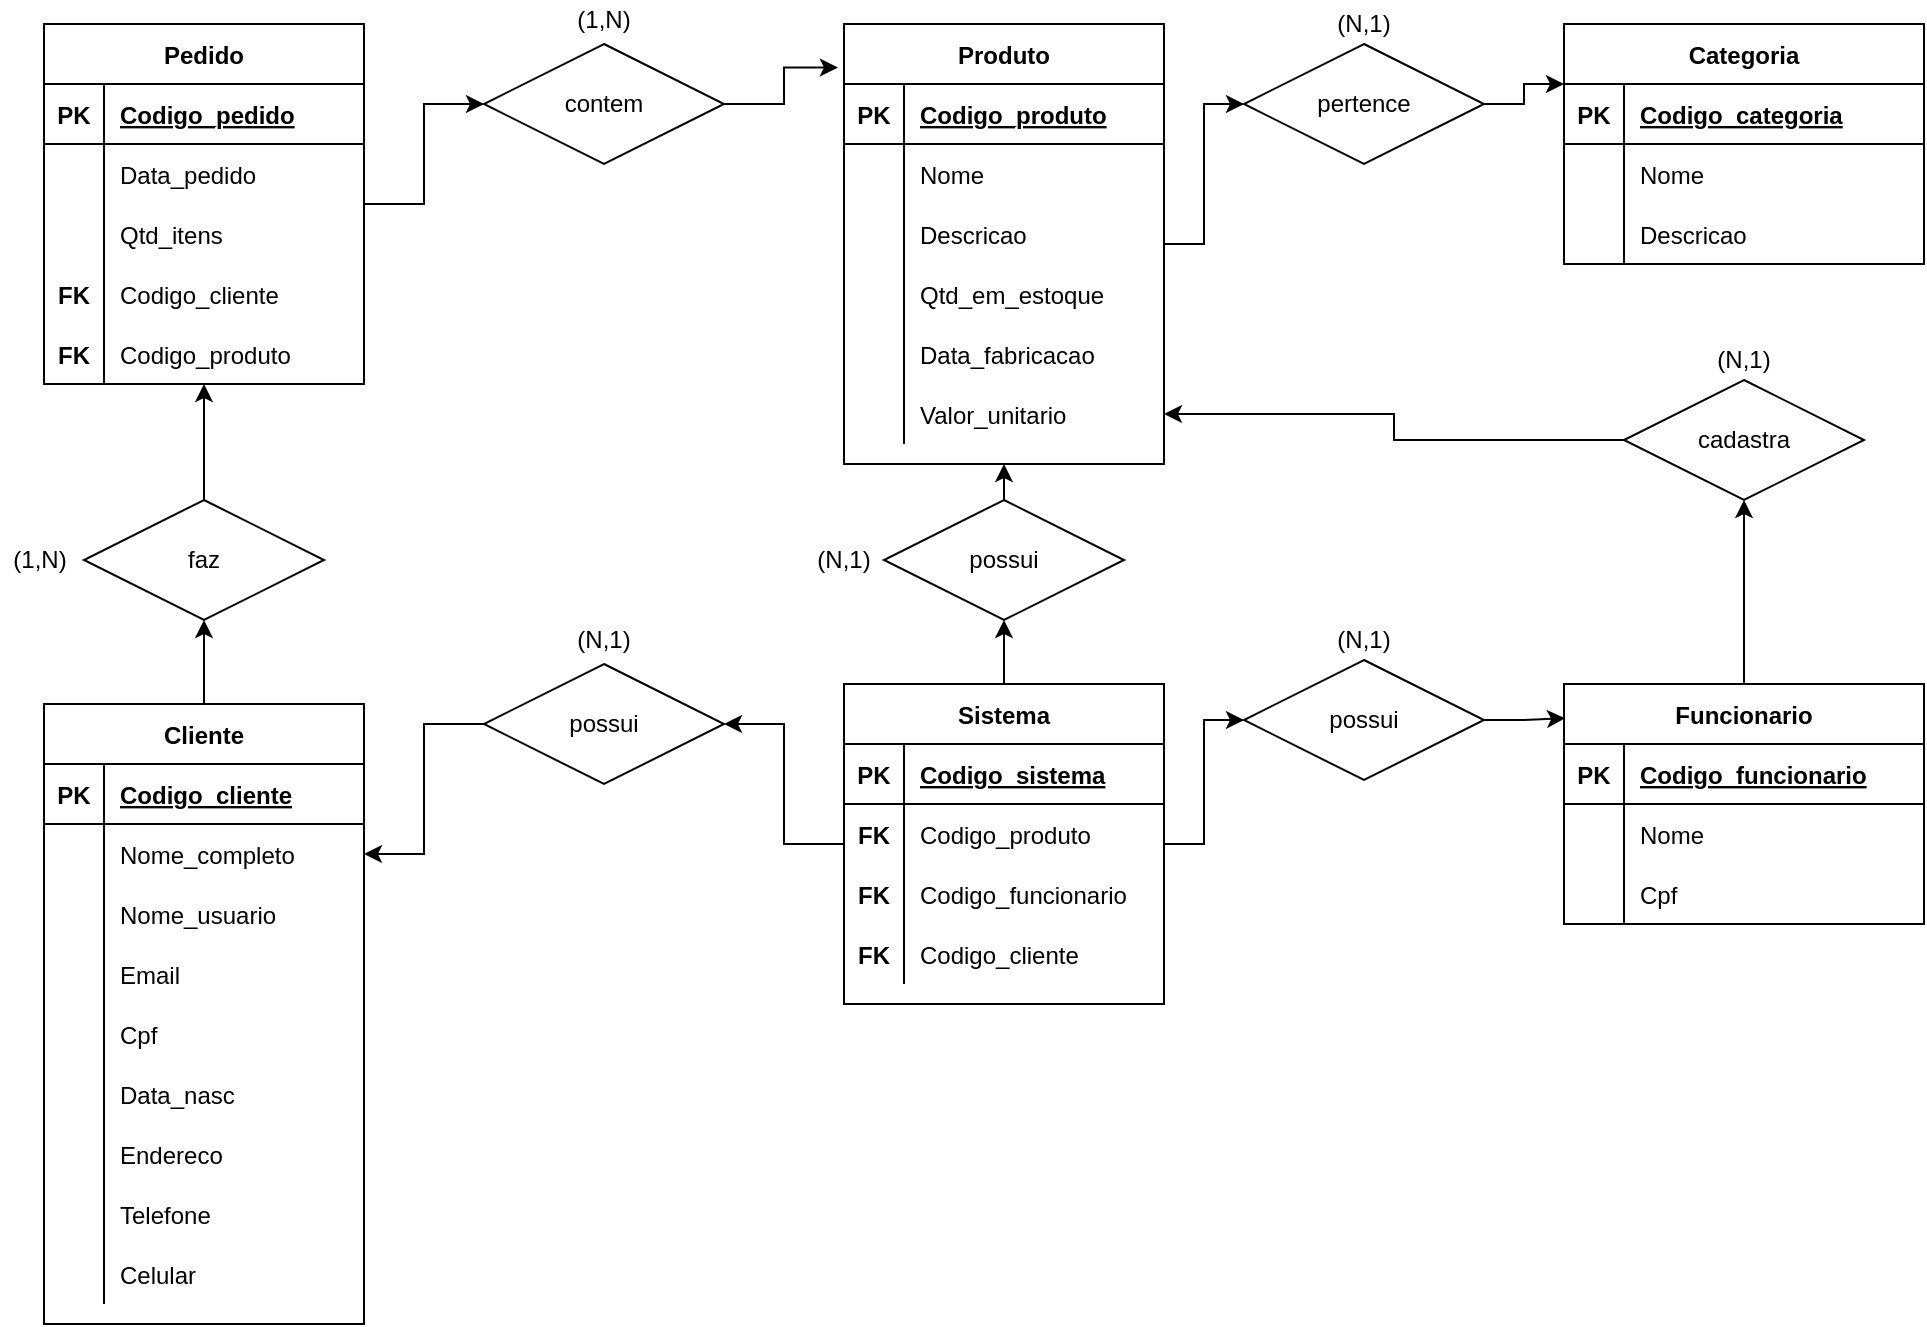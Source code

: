 <mxfile version="15.2.4" type="google"><diagram id="bGlInWGtQ3jvMYXbzKQu" name="Page-1"><mxGraphModel dx="595" dy="433" grid="1" gridSize="10" guides="1" tooltips="1" connect="1" arrows="1" fold="1" page="1" pageScale="1" pageWidth="1169" pageHeight="1654" math="0" shadow="0"><root><mxCell id="0"/><mxCell id="1" parent="0"/><mxCell id="b1ZnW-hbTAdWIvBd6Wt8-284" style="edgeStyle=orthogonalEdgeStyle;rounded=0;orthogonalLoop=1;jettySize=auto;html=1;" parent="1" source="b1ZnW-hbTAdWIvBd6Wt8-1" target="b1ZnW-hbTAdWIvBd6Wt8-283" edge="1"><mxGeometry relative="1" as="geometry"/></mxCell><mxCell id="b1ZnW-hbTAdWIvBd6Wt8-1" value="Produto" style="shape=table;startSize=30;container=1;collapsible=1;childLayout=tableLayout;fixedRows=1;rowLines=0;fontStyle=1;align=center;resizeLast=1;" parent="1" vertex="1"><mxGeometry x="480" y="20" width="160" height="220" as="geometry"/></mxCell><mxCell id="b1ZnW-hbTAdWIvBd6Wt8-2" value="" style="shape=partialRectangle;collapsible=0;dropTarget=0;pointerEvents=0;fillColor=none;top=0;left=0;bottom=1;right=0;points=[[0,0.5],[1,0.5]];portConstraint=eastwest;" parent="b1ZnW-hbTAdWIvBd6Wt8-1" vertex="1"><mxGeometry y="30" width="160" height="30" as="geometry"/></mxCell><mxCell id="b1ZnW-hbTAdWIvBd6Wt8-3" value="PK" style="shape=partialRectangle;connectable=0;fillColor=none;top=0;left=0;bottom=0;right=0;fontStyle=1;overflow=hidden;" parent="b1ZnW-hbTAdWIvBd6Wt8-2" vertex="1"><mxGeometry width="30" height="30" as="geometry"/></mxCell><mxCell id="b1ZnW-hbTAdWIvBd6Wt8-4" value="Codigo_produto" style="shape=partialRectangle;connectable=0;fillColor=none;top=0;left=0;bottom=0;right=0;align=left;spacingLeft=6;fontStyle=5;overflow=hidden;" parent="b1ZnW-hbTAdWIvBd6Wt8-2" vertex="1"><mxGeometry x="30" width="130" height="30" as="geometry"/></mxCell><mxCell id="b1ZnW-hbTAdWIvBd6Wt8-5" value="" style="shape=partialRectangle;collapsible=0;dropTarget=0;pointerEvents=0;fillColor=none;top=0;left=0;bottom=0;right=0;points=[[0,0.5],[1,0.5]];portConstraint=eastwest;" parent="b1ZnW-hbTAdWIvBd6Wt8-1" vertex="1"><mxGeometry y="60" width="160" height="30" as="geometry"/></mxCell><mxCell id="b1ZnW-hbTAdWIvBd6Wt8-6" value="" style="shape=partialRectangle;connectable=0;fillColor=none;top=0;left=0;bottom=0;right=0;editable=1;overflow=hidden;" parent="b1ZnW-hbTAdWIvBd6Wt8-5" vertex="1"><mxGeometry width="30" height="30" as="geometry"/></mxCell><mxCell id="b1ZnW-hbTAdWIvBd6Wt8-7" value="Nome" style="shape=partialRectangle;connectable=0;fillColor=none;top=0;left=0;bottom=0;right=0;align=left;spacingLeft=6;overflow=hidden;" parent="b1ZnW-hbTAdWIvBd6Wt8-5" vertex="1"><mxGeometry x="30" width="130" height="30" as="geometry"/></mxCell><mxCell id="b1ZnW-hbTAdWIvBd6Wt8-8" value="" style="shape=partialRectangle;collapsible=0;dropTarget=0;pointerEvents=0;fillColor=none;top=0;left=0;bottom=0;right=0;points=[[0,0.5],[1,0.5]];portConstraint=eastwest;" parent="b1ZnW-hbTAdWIvBd6Wt8-1" vertex="1"><mxGeometry y="90" width="160" height="30" as="geometry"/></mxCell><mxCell id="b1ZnW-hbTAdWIvBd6Wt8-9" value="" style="shape=partialRectangle;connectable=0;fillColor=none;top=0;left=0;bottom=0;right=0;editable=1;overflow=hidden;" parent="b1ZnW-hbTAdWIvBd6Wt8-8" vertex="1"><mxGeometry width="30" height="30" as="geometry"/></mxCell><mxCell id="b1ZnW-hbTAdWIvBd6Wt8-10" value="Descricao" style="shape=partialRectangle;connectable=0;fillColor=none;top=0;left=0;bottom=0;right=0;align=left;spacingLeft=6;overflow=hidden;" parent="b1ZnW-hbTAdWIvBd6Wt8-8" vertex="1"><mxGeometry x="30" width="130" height="30" as="geometry"/></mxCell><mxCell id="b1ZnW-hbTAdWIvBd6Wt8-11" value="" style="shape=partialRectangle;collapsible=0;dropTarget=0;pointerEvents=0;fillColor=none;top=0;left=0;bottom=0;right=0;points=[[0,0.5],[1,0.5]];portConstraint=eastwest;" parent="b1ZnW-hbTAdWIvBd6Wt8-1" vertex="1"><mxGeometry y="120" width="160" height="30" as="geometry"/></mxCell><mxCell id="b1ZnW-hbTAdWIvBd6Wt8-12" value="" style="shape=partialRectangle;connectable=0;fillColor=none;top=0;left=0;bottom=0;right=0;editable=1;overflow=hidden;" parent="b1ZnW-hbTAdWIvBd6Wt8-11" vertex="1"><mxGeometry width="30" height="30" as="geometry"/></mxCell><mxCell id="b1ZnW-hbTAdWIvBd6Wt8-13" value="Qtd_em_estoque" style="shape=partialRectangle;connectable=0;fillColor=none;top=0;left=0;bottom=0;right=0;align=left;spacingLeft=6;overflow=hidden;" parent="b1ZnW-hbTAdWIvBd6Wt8-11" vertex="1"><mxGeometry x="30" width="130" height="30" as="geometry"/></mxCell><mxCell id="b1ZnW-hbTAdWIvBd6Wt8-40" value="" style="shape=partialRectangle;collapsible=0;dropTarget=0;pointerEvents=0;fillColor=none;top=0;left=0;bottom=0;right=0;points=[[0,0.5],[1,0.5]];portConstraint=eastwest;" parent="b1ZnW-hbTAdWIvBd6Wt8-1" vertex="1"><mxGeometry y="150" width="160" height="30" as="geometry"/></mxCell><mxCell id="b1ZnW-hbTAdWIvBd6Wt8-41" value="" style="shape=partialRectangle;connectable=0;fillColor=none;top=0;left=0;bottom=0;right=0;editable=1;overflow=hidden;" parent="b1ZnW-hbTAdWIvBd6Wt8-40" vertex="1"><mxGeometry width="30" height="30" as="geometry"/></mxCell><mxCell id="b1ZnW-hbTAdWIvBd6Wt8-42" value="Data_fabricacao" style="shape=partialRectangle;connectable=0;fillColor=none;top=0;left=0;bottom=0;right=0;align=left;spacingLeft=6;overflow=hidden;" parent="b1ZnW-hbTAdWIvBd6Wt8-40" vertex="1"><mxGeometry x="30" width="130" height="30" as="geometry"/></mxCell><mxCell id="b1ZnW-hbTAdWIvBd6Wt8-103" value="" style="shape=partialRectangle;collapsible=0;dropTarget=0;pointerEvents=0;fillColor=none;top=0;left=0;bottom=0;right=0;points=[[0,0.5],[1,0.5]];portConstraint=eastwest;" parent="b1ZnW-hbTAdWIvBd6Wt8-1" vertex="1"><mxGeometry y="180" width="160" height="30" as="geometry"/></mxCell><mxCell id="b1ZnW-hbTAdWIvBd6Wt8-104" value="" style="shape=partialRectangle;connectable=0;fillColor=none;top=0;left=0;bottom=0;right=0;editable=1;overflow=hidden;" parent="b1ZnW-hbTAdWIvBd6Wt8-103" vertex="1"><mxGeometry width="30" height="30" as="geometry"/></mxCell><mxCell id="b1ZnW-hbTAdWIvBd6Wt8-105" value="Valor_unitario" style="shape=partialRectangle;connectable=0;fillColor=none;top=0;left=0;bottom=0;right=0;align=left;spacingLeft=6;overflow=hidden;" parent="b1ZnW-hbTAdWIvBd6Wt8-103" vertex="1"><mxGeometry x="30" width="130" height="30" as="geometry"/></mxCell><mxCell id="b1ZnW-hbTAdWIvBd6Wt8-106" value="Categoria" style="shape=table;startSize=30;container=1;collapsible=1;childLayout=tableLayout;fixedRows=1;rowLines=0;fontStyle=1;align=center;resizeLast=1;" parent="1" vertex="1"><mxGeometry x="840" y="20" width="180" height="120" as="geometry"/></mxCell><mxCell id="b1ZnW-hbTAdWIvBd6Wt8-107" value="" style="shape=partialRectangle;collapsible=0;dropTarget=0;pointerEvents=0;fillColor=none;top=0;left=0;bottom=1;right=0;points=[[0,0.5],[1,0.5]];portConstraint=eastwest;" parent="b1ZnW-hbTAdWIvBd6Wt8-106" vertex="1"><mxGeometry y="30" width="180" height="30" as="geometry"/></mxCell><mxCell id="b1ZnW-hbTAdWIvBd6Wt8-108" value="PK" style="shape=partialRectangle;connectable=0;fillColor=none;top=0;left=0;bottom=0;right=0;fontStyle=1;overflow=hidden;" parent="b1ZnW-hbTAdWIvBd6Wt8-107" vertex="1"><mxGeometry width="30" height="30" as="geometry"/></mxCell><mxCell id="b1ZnW-hbTAdWIvBd6Wt8-109" value="Codigo_categoria" style="shape=partialRectangle;connectable=0;fillColor=none;top=0;left=0;bottom=0;right=0;align=left;spacingLeft=6;fontStyle=5;overflow=hidden;" parent="b1ZnW-hbTAdWIvBd6Wt8-107" vertex="1"><mxGeometry x="30" width="150" height="30" as="geometry"/></mxCell><mxCell id="b1ZnW-hbTAdWIvBd6Wt8-110" value="" style="shape=partialRectangle;collapsible=0;dropTarget=0;pointerEvents=0;fillColor=none;top=0;left=0;bottom=0;right=0;points=[[0,0.5],[1,0.5]];portConstraint=eastwest;" parent="b1ZnW-hbTAdWIvBd6Wt8-106" vertex="1"><mxGeometry y="60" width="180" height="30" as="geometry"/></mxCell><mxCell id="b1ZnW-hbTAdWIvBd6Wt8-111" value="" style="shape=partialRectangle;connectable=0;fillColor=none;top=0;left=0;bottom=0;right=0;editable=1;overflow=hidden;" parent="b1ZnW-hbTAdWIvBd6Wt8-110" vertex="1"><mxGeometry width="30" height="30" as="geometry"/></mxCell><mxCell id="b1ZnW-hbTAdWIvBd6Wt8-112" value="Nome" style="shape=partialRectangle;connectable=0;fillColor=none;top=0;left=0;bottom=0;right=0;align=left;spacingLeft=6;overflow=hidden;" parent="b1ZnW-hbTAdWIvBd6Wt8-110" vertex="1"><mxGeometry x="30" width="150" height="30" as="geometry"/></mxCell><mxCell id="b1ZnW-hbTAdWIvBd6Wt8-113" value="" style="shape=partialRectangle;collapsible=0;dropTarget=0;pointerEvents=0;fillColor=none;top=0;left=0;bottom=0;right=0;points=[[0,0.5],[1,0.5]];portConstraint=eastwest;" parent="b1ZnW-hbTAdWIvBd6Wt8-106" vertex="1"><mxGeometry y="90" width="180" height="30" as="geometry"/></mxCell><mxCell id="b1ZnW-hbTAdWIvBd6Wt8-114" value="" style="shape=partialRectangle;connectable=0;fillColor=none;top=0;left=0;bottom=0;right=0;editable=1;overflow=hidden;" parent="b1ZnW-hbTAdWIvBd6Wt8-113" vertex="1"><mxGeometry width="30" height="30" as="geometry"/></mxCell><mxCell id="b1ZnW-hbTAdWIvBd6Wt8-115" value="Descricao" style="shape=partialRectangle;connectable=0;fillColor=none;top=0;left=0;bottom=0;right=0;align=left;spacingLeft=6;overflow=hidden;" parent="b1ZnW-hbTAdWIvBd6Wt8-113" vertex="1"><mxGeometry x="30" width="150" height="30" as="geometry"/></mxCell><mxCell id="b1ZnW-hbTAdWIvBd6Wt8-289" style="edgeStyle=orthogonalEdgeStyle;rounded=0;orthogonalLoop=1;jettySize=auto;html=1;entryX=0.5;entryY=1;entryDx=0;entryDy=0;" parent="1" source="b1ZnW-hbTAdWIvBd6Wt8-125" target="b1ZnW-hbTAdWIvBd6Wt8-288" edge="1"><mxGeometry relative="1" as="geometry"/></mxCell><mxCell id="b1ZnW-hbTAdWIvBd6Wt8-125" value="Cliente" style="shape=table;startSize=30;container=1;collapsible=1;childLayout=tableLayout;fixedRows=1;rowLines=0;fontStyle=1;align=center;resizeLast=1;" parent="1" vertex="1"><mxGeometry x="80" y="360" width="160" height="310" as="geometry"/></mxCell><mxCell id="b1ZnW-hbTAdWIvBd6Wt8-126" value="" style="shape=partialRectangle;collapsible=0;dropTarget=0;pointerEvents=0;fillColor=none;top=0;left=0;bottom=1;right=0;points=[[0,0.5],[1,0.5]];portConstraint=eastwest;" parent="b1ZnW-hbTAdWIvBd6Wt8-125" vertex="1"><mxGeometry y="30" width="160" height="30" as="geometry"/></mxCell><mxCell id="b1ZnW-hbTAdWIvBd6Wt8-127" value="PK" style="shape=partialRectangle;connectable=0;fillColor=none;top=0;left=0;bottom=0;right=0;fontStyle=1;overflow=hidden;" parent="b1ZnW-hbTAdWIvBd6Wt8-126" vertex="1"><mxGeometry width="30" height="30" as="geometry"/></mxCell><mxCell id="b1ZnW-hbTAdWIvBd6Wt8-128" value="Codigo_cliente" style="shape=partialRectangle;connectable=0;fillColor=none;top=0;left=0;bottom=0;right=0;align=left;spacingLeft=6;fontStyle=5;overflow=hidden;" parent="b1ZnW-hbTAdWIvBd6Wt8-126" vertex="1"><mxGeometry x="30" width="130" height="30" as="geometry"/></mxCell><mxCell id="b1ZnW-hbTAdWIvBd6Wt8-129" value="" style="shape=partialRectangle;collapsible=0;dropTarget=0;pointerEvents=0;fillColor=none;top=0;left=0;bottom=0;right=0;points=[[0,0.5],[1,0.5]];portConstraint=eastwest;" parent="b1ZnW-hbTAdWIvBd6Wt8-125" vertex="1"><mxGeometry y="60" width="160" height="30" as="geometry"/></mxCell><mxCell id="b1ZnW-hbTAdWIvBd6Wt8-130" value="" style="shape=partialRectangle;connectable=0;fillColor=none;top=0;left=0;bottom=0;right=0;editable=1;overflow=hidden;" parent="b1ZnW-hbTAdWIvBd6Wt8-129" vertex="1"><mxGeometry width="30" height="30" as="geometry"/></mxCell><mxCell id="b1ZnW-hbTAdWIvBd6Wt8-131" value="Nome_completo" style="shape=partialRectangle;connectable=0;fillColor=none;top=0;left=0;bottom=0;right=0;align=left;spacingLeft=6;overflow=hidden;" parent="b1ZnW-hbTAdWIvBd6Wt8-129" vertex="1"><mxGeometry x="30" width="130" height="30" as="geometry"/></mxCell><mxCell id="b1ZnW-hbTAdWIvBd6Wt8-132" value="" style="shape=partialRectangle;collapsible=0;dropTarget=0;pointerEvents=0;fillColor=none;top=0;left=0;bottom=0;right=0;points=[[0,0.5],[1,0.5]];portConstraint=eastwest;" parent="b1ZnW-hbTAdWIvBd6Wt8-125" vertex="1"><mxGeometry y="90" width="160" height="30" as="geometry"/></mxCell><mxCell id="b1ZnW-hbTAdWIvBd6Wt8-133" value="" style="shape=partialRectangle;connectable=0;fillColor=none;top=0;left=0;bottom=0;right=0;editable=1;overflow=hidden;" parent="b1ZnW-hbTAdWIvBd6Wt8-132" vertex="1"><mxGeometry width="30" height="30" as="geometry"/></mxCell><mxCell id="b1ZnW-hbTAdWIvBd6Wt8-134" value="Nome_usuario" style="shape=partialRectangle;connectable=0;fillColor=none;top=0;left=0;bottom=0;right=0;align=left;spacingLeft=6;overflow=hidden;" parent="b1ZnW-hbTAdWIvBd6Wt8-132" vertex="1"><mxGeometry x="30" width="130" height="30" as="geometry"/></mxCell><mxCell id="b1ZnW-hbTAdWIvBd6Wt8-135" value="" style="shape=partialRectangle;collapsible=0;dropTarget=0;pointerEvents=0;fillColor=none;top=0;left=0;bottom=0;right=0;points=[[0,0.5],[1,0.5]];portConstraint=eastwest;" parent="b1ZnW-hbTAdWIvBd6Wt8-125" vertex="1"><mxGeometry y="120" width="160" height="30" as="geometry"/></mxCell><mxCell id="b1ZnW-hbTAdWIvBd6Wt8-136" value="" style="shape=partialRectangle;connectable=0;fillColor=none;top=0;left=0;bottom=0;right=0;editable=1;overflow=hidden;" parent="b1ZnW-hbTAdWIvBd6Wt8-135" vertex="1"><mxGeometry width="30" height="30" as="geometry"/></mxCell><mxCell id="b1ZnW-hbTAdWIvBd6Wt8-137" value="Email" style="shape=partialRectangle;connectable=0;fillColor=none;top=0;left=0;bottom=0;right=0;align=left;spacingLeft=6;overflow=hidden;" parent="b1ZnW-hbTAdWIvBd6Wt8-135" vertex="1"><mxGeometry x="30" width="130" height="30" as="geometry"/></mxCell><mxCell id="b1ZnW-hbTAdWIvBd6Wt8-138" value="" style="shape=partialRectangle;collapsible=0;dropTarget=0;pointerEvents=0;fillColor=none;top=0;left=0;bottom=0;right=0;points=[[0,0.5],[1,0.5]];portConstraint=eastwest;" parent="b1ZnW-hbTAdWIvBd6Wt8-125" vertex="1"><mxGeometry y="150" width="160" height="30" as="geometry"/></mxCell><mxCell id="b1ZnW-hbTAdWIvBd6Wt8-139" value="" style="shape=partialRectangle;connectable=0;fillColor=none;top=0;left=0;bottom=0;right=0;editable=1;overflow=hidden;" parent="b1ZnW-hbTAdWIvBd6Wt8-138" vertex="1"><mxGeometry width="30" height="30" as="geometry"/></mxCell><mxCell id="b1ZnW-hbTAdWIvBd6Wt8-140" value="Cpf" style="shape=partialRectangle;connectable=0;fillColor=none;top=0;left=0;bottom=0;right=0;align=left;spacingLeft=6;overflow=hidden;" parent="b1ZnW-hbTAdWIvBd6Wt8-138" vertex="1"><mxGeometry x="30" width="130" height="30" as="geometry"/></mxCell><mxCell id="b1ZnW-hbTAdWIvBd6Wt8-141" value="" style="shape=partialRectangle;collapsible=0;dropTarget=0;pointerEvents=0;fillColor=none;top=0;left=0;bottom=0;right=0;points=[[0,0.5],[1,0.5]];portConstraint=eastwest;" parent="b1ZnW-hbTAdWIvBd6Wt8-125" vertex="1"><mxGeometry y="180" width="160" height="30" as="geometry"/></mxCell><mxCell id="b1ZnW-hbTAdWIvBd6Wt8-142" value="" style="shape=partialRectangle;connectable=0;fillColor=none;top=0;left=0;bottom=0;right=0;editable=1;overflow=hidden;" parent="b1ZnW-hbTAdWIvBd6Wt8-141" vertex="1"><mxGeometry width="30" height="30" as="geometry"/></mxCell><mxCell id="b1ZnW-hbTAdWIvBd6Wt8-143" value="Data_nasc" style="shape=partialRectangle;connectable=0;fillColor=none;top=0;left=0;bottom=0;right=0;align=left;spacingLeft=6;overflow=hidden;" parent="b1ZnW-hbTAdWIvBd6Wt8-141" vertex="1"><mxGeometry x="30" width="130" height="30" as="geometry"/></mxCell><mxCell id="b1ZnW-hbTAdWIvBd6Wt8-162" value="" style="shape=partialRectangle;collapsible=0;dropTarget=0;pointerEvents=0;fillColor=none;top=0;left=0;bottom=0;right=0;points=[[0,0.5],[1,0.5]];portConstraint=eastwest;" parent="b1ZnW-hbTAdWIvBd6Wt8-125" vertex="1"><mxGeometry y="210" width="160" height="30" as="geometry"/></mxCell><mxCell id="b1ZnW-hbTAdWIvBd6Wt8-163" value="" style="shape=partialRectangle;connectable=0;fillColor=none;top=0;left=0;bottom=0;right=0;editable=1;overflow=hidden;" parent="b1ZnW-hbTAdWIvBd6Wt8-162" vertex="1"><mxGeometry width="30" height="30" as="geometry"/></mxCell><mxCell id="b1ZnW-hbTAdWIvBd6Wt8-164" value="Endereco" style="shape=partialRectangle;connectable=0;fillColor=none;top=0;left=0;bottom=0;right=0;align=left;spacingLeft=6;overflow=hidden;" parent="b1ZnW-hbTAdWIvBd6Wt8-162" vertex="1"><mxGeometry x="30" width="130" height="30" as="geometry"/></mxCell><mxCell id="b1ZnW-hbTAdWIvBd6Wt8-184" value="" style="shape=partialRectangle;collapsible=0;dropTarget=0;pointerEvents=0;fillColor=none;top=0;left=0;bottom=0;right=0;points=[[0,0.5],[1,0.5]];portConstraint=eastwest;" parent="b1ZnW-hbTAdWIvBd6Wt8-125" vertex="1"><mxGeometry y="240" width="160" height="30" as="geometry"/></mxCell><mxCell id="b1ZnW-hbTAdWIvBd6Wt8-185" value="" style="shape=partialRectangle;connectable=0;fillColor=none;top=0;left=0;bottom=0;right=0;editable=1;overflow=hidden;" parent="b1ZnW-hbTAdWIvBd6Wt8-184" vertex="1"><mxGeometry width="30" height="30" as="geometry"/></mxCell><mxCell id="b1ZnW-hbTAdWIvBd6Wt8-186" value="Telefone" style="shape=partialRectangle;connectable=0;fillColor=none;top=0;left=0;bottom=0;right=0;align=left;spacingLeft=6;overflow=hidden;" parent="b1ZnW-hbTAdWIvBd6Wt8-184" vertex="1"><mxGeometry x="30" width="130" height="30" as="geometry"/></mxCell><mxCell id="b1ZnW-hbTAdWIvBd6Wt8-235" value="" style="shape=partialRectangle;collapsible=0;dropTarget=0;pointerEvents=0;fillColor=none;top=0;left=0;bottom=0;right=0;points=[[0,0.5],[1,0.5]];portConstraint=eastwest;" parent="b1ZnW-hbTAdWIvBd6Wt8-125" vertex="1"><mxGeometry y="270" width="160" height="30" as="geometry"/></mxCell><mxCell id="b1ZnW-hbTAdWIvBd6Wt8-236" value="" style="shape=partialRectangle;connectable=0;fillColor=none;top=0;left=0;bottom=0;right=0;editable=1;overflow=hidden;" parent="b1ZnW-hbTAdWIvBd6Wt8-235" vertex="1"><mxGeometry width="30" height="30" as="geometry"/></mxCell><mxCell id="b1ZnW-hbTAdWIvBd6Wt8-237" value="Celular" style="shape=partialRectangle;connectable=0;fillColor=none;top=0;left=0;bottom=0;right=0;align=left;spacingLeft=6;overflow=hidden;" parent="b1ZnW-hbTAdWIvBd6Wt8-235" vertex="1"><mxGeometry x="30" width="130" height="30" as="geometry"/></mxCell><mxCell id="b1ZnW-hbTAdWIvBd6Wt8-293" style="edgeStyle=orthogonalEdgeStyle;rounded=0;orthogonalLoop=1;jettySize=auto;html=1;entryX=0;entryY=0.5;entryDx=0;entryDy=0;" parent="1" source="b1ZnW-hbTAdWIvBd6Wt8-165" target="b1ZnW-hbTAdWIvBd6Wt8-292" edge="1"><mxGeometry relative="1" as="geometry"/></mxCell><mxCell id="b1ZnW-hbTAdWIvBd6Wt8-165" value="Pedido" style="shape=table;startSize=30;container=1;collapsible=1;childLayout=tableLayout;fixedRows=1;rowLines=0;fontStyle=1;align=center;resizeLast=1;" parent="1" vertex="1"><mxGeometry x="80" y="20" width="160" height="180" as="geometry"/></mxCell><mxCell id="b1ZnW-hbTAdWIvBd6Wt8-166" value="" style="shape=partialRectangle;collapsible=0;dropTarget=0;pointerEvents=0;fillColor=none;top=0;left=0;bottom=1;right=0;points=[[0,0.5],[1,0.5]];portConstraint=eastwest;" parent="b1ZnW-hbTAdWIvBd6Wt8-165" vertex="1"><mxGeometry y="30" width="160" height="30" as="geometry"/></mxCell><mxCell id="b1ZnW-hbTAdWIvBd6Wt8-167" value="PK" style="shape=partialRectangle;connectable=0;fillColor=none;top=0;left=0;bottom=0;right=0;fontStyle=1;overflow=hidden;" parent="b1ZnW-hbTAdWIvBd6Wt8-166" vertex="1"><mxGeometry width="30" height="30" as="geometry"/></mxCell><mxCell id="b1ZnW-hbTAdWIvBd6Wt8-168" value="Codigo_pedido" style="shape=partialRectangle;connectable=0;fillColor=none;top=0;left=0;bottom=0;right=0;align=left;spacingLeft=6;fontStyle=5;overflow=hidden;" parent="b1ZnW-hbTAdWIvBd6Wt8-166" vertex="1"><mxGeometry x="30" width="130" height="30" as="geometry"/></mxCell><mxCell id="b1ZnW-hbTAdWIvBd6Wt8-169" value="" style="shape=partialRectangle;collapsible=0;dropTarget=0;pointerEvents=0;fillColor=none;top=0;left=0;bottom=0;right=0;points=[[0,0.5],[1,0.5]];portConstraint=eastwest;" parent="b1ZnW-hbTAdWIvBd6Wt8-165" vertex="1"><mxGeometry y="60" width="160" height="30" as="geometry"/></mxCell><mxCell id="b1ZnW-hbTAdWIvBd6Wt8-170" value="" style="shape=partialRectangle;connectable=0;fillColor=none;top=0;left=0;bottom=0;right=0;editable=1;overflow=hidden;" parent="b1ZnW-hbTAdWIvBd6Wt8-169" vertex="1"><mxGeometry width="30" height="30" as="geometry"/></mxCell><mxCell id="b1ZnW-hbTAdWIvBd6Wt8-171" value="Data_pedido" style="shape=partialRectangle;connectable=0;fillColor=none;top=0;left=0;bottom=0;right=0;align=left;spacingLeft=6;overflow=hidden;" parent="b1ZnW-hbTAdWIvBd6Wt8-169" vertex="1"><mxGeometry x="30" width="130" height="30" as="geometry"/></mxCell><mxCell id="b1ZnW-hbTAdWIvBd6Wt8-175" value="" style="shape=partialRectangle;collapsible=0;dropTarget=0;pointerEvents=0;fillColor=none;top=0;left=0;bottom=0;right=0;points=[[0,0.5],[1,0.5]];portConstraint=eastwest;" parent="b1ZnW-hbTAdWIvBd6Wt8-165" vertex="1"><mxGeometry y="90" width="160" height="30" as="geometry"/></mxCell><mxCell id="b1ZnW-hbTAdWIvBd6Wt8-176" value="" style="shape=partialRectangle;connectable=0;fillColor=none;top=0;left=0;bottom=0;right=0;editable=1;overflow=hidden;" parent="b1ZnW-hbTAdWIvBd6Wt8-175" vertex="1"><mxGeometry width="30" height="30" as="geometry"/></mxCell><mxCell id="b1ZnW-hbTAdWIvBd6Wt8-177" value="Qtd_itens" style="shape=partialRectangle;connectable=0;fillColor=none;top=0;left=0;bottom=0;right=0;align=left;spacingLeft=6;overflow=hidden;" parent="b1ZnW-hbTAdWIvBd6Wt8-175" vertex="1"><mxGeometry x="30" width="130" height="30" as="geometry"/></mxCell><mxCell id="b1ZnW-hbTAdWIvBd6Wt8-172" value="" style="shape=partialRectangle;collapsible=0;dropTarget=0;pointerEvents=0;fillColor=none;top=0;left=0;bottom=0;right=0;points=[[0,0.5],[1,0.5]];portConstraint=eastwest;" parent="b1ZnW-hbTAdWIvBd6Wt8-165" vertex="1"><mxGeometry y="120" width="160" height="30" as="geometry"/></mxCell><mxCell id="b1ZnW-hbTAdWIvBd6Wt8-173" value="FK" style="shape=partialRectangle;connectable=0;fillColor=none;top=0;left=0;bottom=0;right=0;editable=1;overflow=hidden;fontStyle=1" parent="b1ZnW-hbTAdWIvBd6Wt8-172" vertex="1"><mxGeometry width="30" height="30" as="geometry"/></mxCell><mxCell id="b1ZnW-hbTAdWIvBd6Wt8-174" value="Codigo_cliente" style="shape=partialRectangle;connectable=0;fillColor=none;top=0;left=0;bottom=0;right=0;align=left;spacingLeft=6;overflow=hidden;" parent="b1ZnW-hbTAdWIvBd6Wt8-172" vertex="1"><mxGeometry x="30" width="130" height="30" as="geometry"/></mxCell><mxCell id="b1ZnW-hbTAdWIvBd6Wt8-178" value="" style="shape=partialRectangle;collapsible=0;dropTarget=0;pointerEvents=0;fillColor=none;top=0;left=0;bottom=0;right=0;points=[[0,0.5],[1,0.5]];portConstraint=eastwest;" parent="b1ZnW-hbTAdWIvBd6Wt8-165" vertex="1"><mxGeometry y="150" width="160" height="30" as="geometry"/></mxCell><mxCell id="b1ZnW-hbTAdWIvBd6Wt8-179" value="FK" style="shape=partialRectangle;connectable=0;fillColor=none;top=0;left=0;bottom=0;right=0;editable=1;overflow=hidden;fontStyle=1" parent="b1ZnW-hbTAdWIvBd6Wt8-178" vertex="1"><mxGeometry width="30" height="30" as="geometry"/></mxCell><mxCell id="b1ZnW-hbTAdWIvBd6Wt8-180" value="Codigo_produto" style="shape=partialRectangle;connectable=0;fillColor=none;top=0;left=0;bottom=0;right=0;align=left;spacingLeft=6;overflow=hidden;" parent="b1ZnW-hbTAdWIvBd6Wt8-178" vertex="1"><mxGeometry x="30" width="130" height="30" as="geometry"/></mxCell><mxCell id="b1ZnW-hbTAdWIvBd6Wt8-340" style="edgeStyle=orthogonalEdgeStyle;rounded=0;orthogonalLoop=1;jettySize=auto;html=1;entryX=0.5;entryY=1;entryDx=0;entryDy=0;" parent="1" source="b1ZnW-hbTAdWIvBd6Wt8-238" target="b1ZnW-hbTAdWIvBd6Wt8-339" edge="1"><mxGeometry relative="1" as="geometry"/></mxCell><mxCell id="b1ZnW-hbTAdWIvBd6Wt8-238" value="Funcionario" style="shape=table;startSize=30;container=1;collapsible=1;childLayout=tableLayout;fixedRows=1;rowLines=0;fontStyle=1;align=center;resizeLast=1;" parent="1" vertex="1"><mxGeometry x="840" y="350" width="180" height="120" as="geometry"/></mxCell><mxCell id="b1ZnW-hbTAdWIvBd6Wt8-239" value="" style="shape=partialRectangle;collapsible=0;dropTarget=0;pointerEvents=0;fillColor=none;top=0;left=0;bottom=1;right=0;points=[[0,0.5],[1,0.5]];portConstraint=eastwest;" parent="b1ZnW-hbTAdWIvBd6Wt8-238" vertex="1"><mxGeometry y="30" width="180" height="30" as="geometry"/></mxCell><mxCell id="b1ZnW-hbTAdWIvBd6Wt8-240" value="PK" style="shape=partialRectangle;connectable=0;fillColor=none;top=0;left=0;bottom=0;right=0;fontStyle=1;overflow=hidden;" parent="b1ZnW-hbTAdWIvBd6Wt8-239" vertex="1"><mxGeometry width="30" height="30" as="geometry"/></mxCell><mxCell id="b1ZnW-hbTAdWIvBd6Wt8-241" value="Codigo_funcionario" style="shape=partialRectangle;connectable=0;fillColor=none;top=0;left=0;bottom=0;right=0;align=left;spacingLeft=6;fontStyle=5;overflow=hidden;" parent="b1ZnW-hbTAdWIvBd6Wt8-239" vertex="1"><mxGeometry x="30" width="150" height="30" as="geometry"/></mxCell><mxCell id="b1ZnW-hbTAdWIvBd6Wt8-242" value="" style="shape=partialRectangle;collapsible=0;dropTarget=0;pointerEvents=0;fillColor=none;top=0;left=0;bottom=0;right=0;points=[[0,0.5],[1,0.5]];portConstraint=eastwest;" parent="b1ZnW-hbTAdWIvBd6Wt8-238" vertex="1"><mxGeometry y="60" width="180" height="30" as="geometry"/></mxCell><mxCell id="b1ZnW-hbTAdWIvBd6Wt8-243" value="" style="shape=partialRectangle;connectable=0;fillColor=none;top=0;left=0;bottom=0;right=0;editable=1;overflow=hidden;" parent="b1ZnW-hbTAdWIvBd6Wt8-242" vertex="1"><mxGeometry width="30" height="30" as="geometry"/></mxCell><mxCell id="b1ZnW-hbTAdWIvBd6Wt8-244" value="Nome" style="shape=partialRectangle;connectable=0;fillColor=none;top=0;left=0;bottom=0;right=0;align=left;spacingLeft=6;overflow=hidden;" parent="b1ZnW-hbTAdWIvBd6Wt8-242" vertex="1"><mxGeometry x="30" width="150" height="30" as="geometry"/></mxCell><mxCell id="b1ZnW-hbTAdWIvBd6Wt8-245" value="" style="shape=partialRectangle;collapsible=0;dropTarget=0;pointerEvents=0;fillColor=none;top=0;left=0;bottom=0;right=0;points=[[0,0.5],[1,0.5]];portConstraint=eastwest;" parent="b1ZnW-hbTAdWIvBd6Wt8-238" vertex="1"><mxGeometry y="90" width="180" height="30" as="geometry"/></mxCell><mxCell id="b1ZnW-hbTAdWIvBd6Wt8-246" value="" style="shape=partialRectangle;connectable=0;fillColor=none;top=0;left=0;bottom=0;right=0;editable=1;overflow=hidden;" parent="b1ZnW-hbTAdWIvBd6Wt8-245" vertex="1"><mxGeometry width="30" height="30" as="geometry"/></mxCell><mxCell id="b1ZnW-hbTAdWIvBd6Wt8-247" value="Cpf" style="shape=partialRectangle;connectable=0;fillColor=none;top=0;left=0;bottom=0;right=0;align=left;spacingLeft=6;overflow=hidden;" parent="b1ZnW-hbTAdWIvBd6Wt8-245" vertex="1"><mxGeometry x="30" width="150" height="30" as="geometry"/></mxCell><mxCell id="b1ZnW-hbTAdWIvBd6Wt8-273" style="edgeStyle=orthogonalEdgeStyle;rounded=0;orthogonalLoop=1;jettySize=auto;html=1;entryX=1;entryY=0.5;entryDx=0;entryDy=0;" parent="1" source="b1ZnW-hbTAdWIvBd6Wt8-248" target="b1ZnW-hbTAdWIvBd6Wt8-266" edge="1"><mxGeometry relative="1" as="geometry"/></mxCell><mxCell id="b1ZnW-hbTAdWIvBd6Wt8-276" style="edgeStyle=orthogonalEdgeStyle;rounded=0;orthogonalLoop=1;jettySize=auto;html=1;entryX=0.5;entryY=1;entryDx=0;entryDy=0;" parent="1" source="b1ZnW-hbTAdWIvBd6Wt8-248" target="b1ZnW-hbTAdWIvBd6Wt8-275" edge="1"><mxGeometry relative="1" as="geometry"/></mxCell><mxCell id="b1ZnW-hbTAdWIvBd6Wt8-281" style="edgeStyle=orthogonalEdgeStyle;rounded=0;orthogonalLoop=1;jettySize=auto;html=1;entryX=0;entryY=0.5;entryDx=0;entryDy=0;" parent="1" source="b1ZnW-hbTAdWIvBd6Wt8-248" target="b1ZnW-hbTAdWIvBd6Wt8-279" edge="1"><mxGeometry relative="1" as="geometry"/></mxCell><mxCell id="b1ZnW-hbTAdWIvBd6Wt8-248" value="Sistema" style="shape=table;startSize=30;container=1;collapsible=1;childLayout=tableLayout;fixedRows=1;rowLines=0;fontStyle=1;align=center;resizeLast=1;" parent="1" vertex="1"><mxGeometry x="480" y="350" width="160" height="160" as="geometry"/></mxCell><mxCell id="b1ZnW-hbTAdWIvBd6Wt8-249" value="" style="shape=partialRectangle;collapsible=0;dropTarget=0;pointerEvents=0;fillColor=none;top=0;left=0;bottom=1;right=0;points=[[0,0.5],[1,0.5]];portConstraint=eastwest;" parent="b1ZnW-hbTAdWIvBd6Wt8-248" vertex="1"><mxGeometry y="30" width="160" height="30" as="geometry"/></mxCell><mxCell id="b1ZnW-hbTAdWIvBd6Wt8-250" value="PK" style="shape=partialRectangle;connectable=0;fillColor=none;top=0;left=0;bottom=0;right=0;fontStyle=1;overflow=hidden;" parent="b1ZnW-hbTAdWIvBd6Wt8-249" vertex="1"><mxGeometry width="30" height="30" as="geometry"/></mxCell><mxCell id="b1ZnW-hbTAdWIvBd6Wt8-251" value="Codigo_sistema" style="shape=partialRectangle;connectable=0;fillColor=none;top=0;left=0;bottom=0;right=0;align=left;spacingLeft=6;fontStyle=5;overflow=hidden;" parent="b1ZnW-hbTAdWIvBd6Wt8-249" vertex="1"><mxGeometry x="30" width="130" height="30" as="geometry"/></mxCell><mxCell id="b1ZnW-hbTAdWIvBd6Wt8-252" value="" style="shape=partialRectangle;collapsible=0;dropTarget=0;pointerEvents=0;fillColor=none;top=0;left=0;bottom=0;right=0;points=[[0,0.5],[1,0.5]];portConstraint=eastwest;" parent="b1ZnW-hbTAdWIvBd6Wt8-248" vertex="1"><mxGeometry y="60" width="160" height="30" as="geometry"/></mxCell><mxCell id="b1ZnW-hbTAdWIvBd6Wt8-253" value="FK" style="shape=partialRectangle;connectable=0;fillColor=none;top=0;left=0;bottom=0;right=0;editable=1;overflow=hidden;fontStyle=1" parent="b1ZnW-hbTAdWIvBd6Wt8-252" vertex="1"><mxGeometry width="30" height="30" as="geometry"/></mxCell><mxCell id="b1ZnW-hbTAdWIvBd6Wt8-254" value="Codigo_produto" style="shape=partialRectangle;connectable=0;fillColor=none;top=0;left=0;bottom=0;right=0;align=left;spacingLeft=6;overflow=hidden;" parent="b1ZnW-hbTAdWIvBd6Wt8-252" vertex="1"><mxGeometry x="30" width="130" height="30" as="geometry"/></mxCell><mxCell id="b1ZnW-hbTAdWIvBd6Wt8-255" value="" style="shape=partialRectangle;collapsible=0;dropTarget=0;pointerEvents=0;fillColor=none;top=0;left=0;bottom=0;right=0;points=[[0,0.5],[1,0.5]];portConstraint=eastwest;" parent="b1ZnW-hbTAdWIvBd6Wt8-248" vertex="1"><mxGeometry y="90" width="160" height="30" as="geometry"/></mxCell><mxCell id="b1ZnW-hbTAdWIvBd6Wt8-256" value="FK" style="shape=partialRectangle;connectable=0;fillColor=none;top=0;left=0;bottom=0;right=0;editable=1;overflow=hidden;fontStyle=1" parent="b1ZnW-hbTAdWIvBd6Wt8-255" vertex="1"><mxGeometry width="30" height="30" as="geometry"/></mxCell><mxCell id="b1ZnW-hbTAdWIvBd6Wt8-257" value="Codigo_funcionario" style="shape=partialRectangle;connectable=0;fillColor=none;top=0;left=0;bottom=0;right=0;align=left;spacingLeft=6;overflow=hidden;" parent="b1ZnW-hbTAdWIvBd6Wt8-255" vertex="1"><mxGeometry x="30" width="130" height="30" as="geometry"/></mxCell><mxCell id="b1ZnW-hbTAdWIvBd6Wt8-258" value="" style="shape=partialRectangle;collapsible=0;dropTarget=0;pointerEvents=0;fillColor=none;top=0;left=0;bottom=0;right=0;points=[[0,0.5],[1,0.5]];portConstraint=eastwest;" parent="b1ZnW-hbTAdWIvBd6Wt8-248" vertex="1"><mxGeometry y="120" width="160" height="30" as="geometry"/></mxCell><mxCell id="b1ZnW-hbTAdWIvBd6Wt8-259" value="FK" style="shape=partialRectangle;connectable=0;fillColor=none;top=0;left=0;bottom=0;right=0;editable=1;overflow=hidden;fontStyle=1" parent="b1ZnW-hbTAdWIvBd6Wt8-258" vertex="1"><mxGeometry width="30" height="30" as="geometry"/></mxCell><mxCell id="b1ZnW-hbTAdWIvBd6Wt8-260" value="Codigo_cliente" style="shape=partialRectangle;connectable=0;fillColor=none;top=0;left=0;bottom=0;right=0;align=left;spacingLeft=6;overflow=hidden;" parent="b1ZnW-hbTAdWIvBd6Wt8-258" vertex="1"><mxGeometry x="30" width="130" height="30" as="geometry"/></mxCell><mxCell id="b1ZnW-hbTAdWIvBd6Wt8-274" style="edgeStyle=orthogonalEdgeStyle;rounded=0;orthogonalLoop=1;jettySize=auto;html=1;exitX=0;exitY=0.5;exitDx=0;exitDy=0;" parent="1" source="b1ZnW-hbTAdWIvBd6Wt8-266" target="b1ZnW-hbTAdWIvBd6Wt8-129" edge="1"><mxGeometry relative="1" as="geometry"/></mxCell><mxCell id="b1ZnW-hbTAdWIvBd6Wt8-266" value="possui" style="shape=rhombus;perimeter=rhombusPerimeter;whiteSpace=wrap;html=1;align=center;" parent="1" vertex="1"><mxGeometry x="300" y="340" width="120" height="60" as="geometry"/></mxCell><mxCell id="b1ZnW-hbTAdWIvBd6Wt8-269" value="(N,1)" style="text;html=1;strokeColor=none;fillColor=none;align=center;verticalAlign=middle;whiteSpace=wrap;rounded=0;" parent="1" vertex="1"><mxGeometry x="340" y="318" width="40" height="20" as="geometry"/></mxCell><mxCell id="b1ZnW-hbTAdWIvBd6Wt8-277" style="edgeStyle=orthogonalEdgeStyle;rounded=0;orthogonalLoop=1;jettySize=auto;html=1;exitX=0.5;exitY=0;exitDx=0;exitDy=0;entryX=0.5;entryY=1;entryDx=0;entryDy=0;" parent="1" source="b1ZnW-hbTAdWIvBd6Wt8-275" target="b1ZnW-hbTAdWIvBd6Wt8-1" edge="1"><mxGeometry relative="1" as="geometry"/></mxCell><mxCell id="b1ZnW-hbTAdWIvBd6Wt8-275" value="possui" style="shape=rhombus;perimeter=rhombusPerimeter;whiteSpace=wrap;html=1;align=center;" parent="1" vertex="1"><mxGeometry x="500" y="258" width="120" height="60" as="geometry"/></mxCell><mxCell id="b1ZnW-hbTAdWIvBd6Wt8-278" value="(N,1)" style="text;html=1;strokeColor=none;fillColor=none;align=center;verticalAlign=middle;whiteSpace=wrap;rounded=0;" parent="1" vertex="1"><mxGeometry x="460" y="278" width="40" height="20" as="geometry"/></mxCell><mxCell id="b1ZnW-hbTAdWIvBd6Wt8-282" style="edgeStyle=orthogonalEdgeStyle;rounded=0;orthogonalLoop=1;jettySize=auto;html=1;entryX=0.003;entryY=0.143;entryDx=0;entryDy=0;entryPerimeter=0;" parent="1" source="b1ZnW-hbTAdWIvBd6Wt8-279" target="b1ZnW-hbTAdWIvBd6Wt8-238" edge="1"><mxGeometry relative="1" as="geometry"/></mxCell><mxCell id="b1ZnW-hbTAdWIvBd6Wt8-279" value="possui" style="shape=rhombus;perimeter=rhombusPerimeter;whiteSpace=wrap;html=1;align=center;" parent="1" vertex="1"><mxGeometry x="680" y="338" width="120" height="60" as="geometry"/></mxCell><mxCell id="b1ZnW-hbTAdWIvBd6Wt8-280" value="(N,1)" style="text;html=1;strokeColor=none;fillColor=none;align=center;verticalAlign=middle;whiteSpace=wrap;rounded=0;" parent="1" vertex="1"><mxGeometry x="720" y="318" width="40" height="20" as="geometry"/></mxCell><mxCell id="b1ZnW-hbTAdWIvBd6Wt8-286" style="edgeStyle=orthogonalEdgeStyle;rounded=0;orthogonalLoop=1;jettySize=auto;html=1;entryX=0;entryY=0.25;entryDx=0;entryDy=0;" parent="1" source="b1ZnW-hbTAdWIvBd6Wt8-283" target="b1ZnW-hbTAdWIvBd6Wt8-106" edge="1"><mxGeometry relative="1" as="geometry"/></mxCell><mxCell id="b1ZnW-hbTAdWIvBd6Wt8-283" value="pertence" style="shape=rhombus;perimeter=rhombusPerimeter;whiteSpace=wrap;html=1;align=center;" parent="1" vertex="1"><mxGeometry x="680" y="30" width="120" height="60" as="geometry"/></mxCell><mxCell id="b1ZnW-hbTAdWIvBd6Wt8-287" value="(N,1)" style="text;html=1;strokeColor=none;fillColor=none;align=center;verticalAlign=middle;whiteSpace=wrap;rounded=0;" parent="1" vertex="1"><mxGeometry x="720" y="10" width="40" height="20" as="geometry"/></mxCell><mxCell id="b1ZnW-hbTAdWIvBd6Wt8-290" style="edgeStyle=orthogonalEdgeStyle;rounded=0;orthogonalLoop=1;jettySize=auto;html=1;exitX=0.5;exitY=0;exitDx=0;exitDy=0;entryX=0.5;entryY=1;entryDx=0;entryDy=0;" parent="1" source="b1ZnW-hbTAdWIvBd6Wt8-288" target="b1ZnW-hbTAdWIvBd6Wt8-165" edge="1"><mxGeometry relative="1" as="geometry"/></mxCell><mxCell id="b1ZnW-hbTAdWIvBd6Wt8-288" value="faz" style="shape=rhombus;perimeter=rhombusPerimeter;whiteSpace=wrap;html=1;align=center;" parent="1" vertex="1"><mxGeometry x="100" y="258" width="120" height="60" as="geometry"/></mxCell><mxCell id="b1ZnW-hbTAdWIvBd6Wt8-291" value="(1,N)" style="text;html=1;strokeColor=none;fillColor=none;align=center;verticalAlign=middle;whiteSpace=wrap;rounded=0;" parent="1" vertex="1"><mxGeometry x="58" y="278" width="40" height="20" as="geometry"/></mxCell><mxCell id="b1ZnW-hbTAdWIvBd6Wt8-294" style="edgeStyle=orthogonalEdgeStyle;rounded=0;orthogonalLoop=1;jettySize=auto;html=1;entryX=-0.019;entryY=0.099;entryDx=0;entryDy=0;entryPerimeter=0;" parent="1" source="b1ZnW-hbTAdWIvBd6Wt8-292" target="b1ZnW-hbTAdWIvBd6Wt8-1" edge="1"><mxGeometry relative="1" as="geometry"/></mxCell><mxCell id="b1ZnW-hbTAdWIvBd6Wt8-292" value="contem" style="shape=rhombus;perimeter=rhombusPerimeter;whiteSpace=wrap;html=1;align=center;" parent="1" vertex="1"><mxGeometry x="300" y="30" width="120" height="60" as="geometry"/></mxCell><mxCell id="b1ZnW-hbTAdWIvBd6Wt8-295" value="(1,N)" style="text;html=1;strokeColor=none;fillColor=none;align=center;verticalAlign=middle;whiteSpace=wrap;rounded=0;" parent="1" vertex="1"><mxGeometry x="340" y="8" width="40" height="20" as="geometry"/></mxCell><mxCell id="b1ZnW-hbTAdWIvBd6Wt8-341" style="edgeStyle=orthogonalEdgeStyle;rounded=0;orthogonalLoop=1;jettySize=auto;html=1;entryX=1;entryY=0.5;entryDx=0;entryDy=0;" parent="1" source="b1ZnW-hbTAdWIvBd6Wt8-339" target="b1ZnW-hbTAdWIvBd6Wt8-103" edge="1"><mxGeometry relative="1" as="geometry"/></mxCell><mxCell id="b1ZnW-hbTAdWIvBd6Wt8-339" value="cadastra" style="shape=rhombus;perimeter=rhombusPerimeter;whiteSpace=wrap;html=1;align=center;" parent="1" vertex="1"><mxGeometry x="870" y="198" width="120" height="60" as="geometry"/></mxCell><mxCell id="b1ZnW-hbTAdWIvBd6Wt8-342" value="(N,1)" style="text;html=1;strokeColor=none;fillColor=none;align=center;verticalAlign=middle;whiteSpace=wrap;rounded=0;" parent="1" vertex="1"><mxGeometry x="910" y="178" width="40" height="20" as="geometry"/></mxCell></root></mxGraphModel></diagram></mxfile>